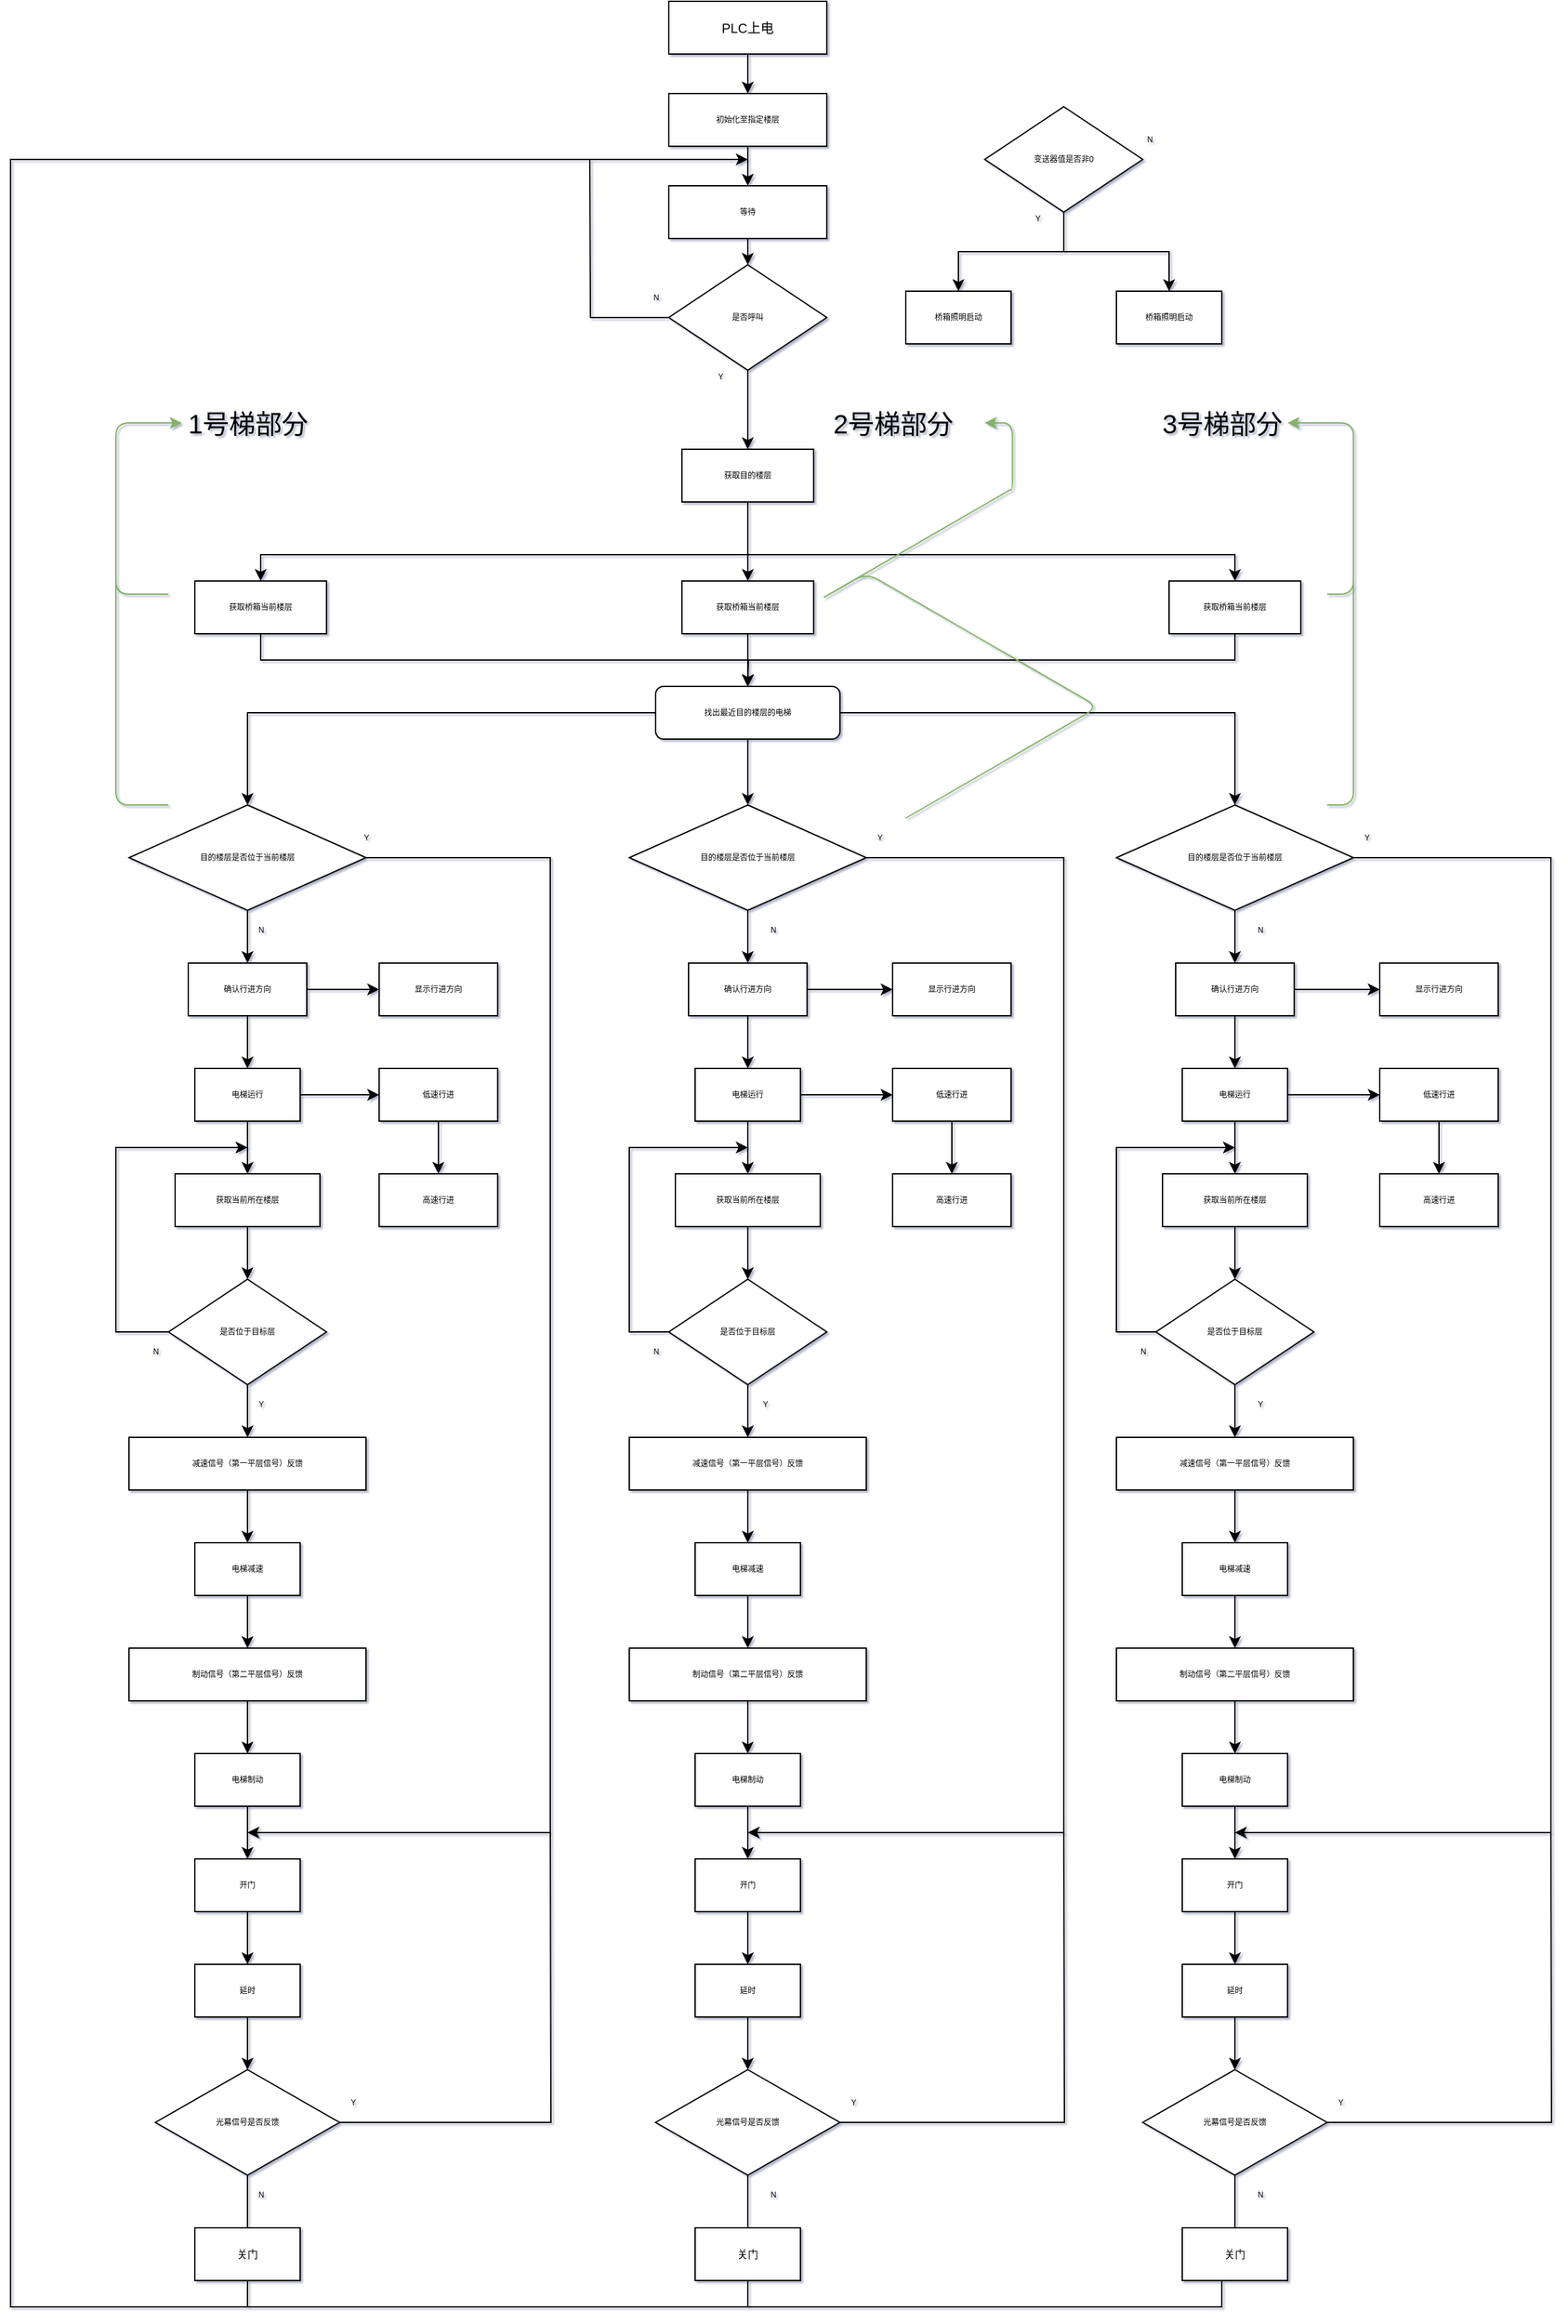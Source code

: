 <mxfile version="14.8.1" type="github">
  <diagram id="xuy3t1yrsUnTMNWXvo1F" name="Page-1">
    <mxGraphModel dx="2310" dy="881" grid="1" gridSize="10" guides="1" tooltips="1" connect="1" arrows="1" fold="1" page="1" pageScale="1" pageWidth="827" pageHeight="1169" math="0" shadow="1">
      <root>
        <mxCell id="0" />
        <mxCell id="1" parent="0" />
        <mxCell id="n46OkMf2juIqLzWFey6i-275" style="edgeStyle=orthogonalEdgeStyle;rounded=0;orthogonalLoop=1;jettySize=auto;html=1;exitX=0.5;exitY=1;exitDx=0;exitDy=0;entryX=0.5;entryY=0;entryDx=0;entryDy=0;fontSize=6;startArrow=none;startFill=0;endArrow=classic;endFill=1;" parent="1" source="n46OkMf2juIqLzWFey6i-2" target="n46OkMf2juIqLzWFey6i-3" edge="1">
          <mxGeometry relative="1" as="geometry" />
        </mxCell>
        <mxCell id="n46OkMf2juIqLzWFey6i-2" value="&lt;font style=&quot;line-height: 120% ; font-size: 10px&quot;&gt;PLC上电&lt;/font&gt;" style="rounded=0;whiteSpace=wrap;html=1;spacingLeft=0;fontSize=8;" parent="1" vertex="1">
          <mxGeometry x="339.99" width="120" height="40" as="geometry" />
        </mxCell>
        <mxCell id="n46OkMf2juIqLzWFey6i-276" style="edgeStyle=orthogonalEdgeStyle;rounded=0;orthogonalLoop=1;jettySize=auto;html=1;exitX=0.5;exitY=1;exitDx=0;exitDy=0;fontSize=6;startArrow=none;startFill=0;endArrow=classic;endFill=1;" parent="1" source="n46OkMf2juIqLzWFey6i-3" edge="1">
          <mxGeometry relative="1" as="geometry">
            <mxPoint x="400" y="140" as="targetPoint" />
          </mxGeometry>
        </mxCell>
        <mxCell id="n46OkMf2juIqLzWFey6i-3" value="初始化至指定楼层" style="rounded=0;whiteSpace=wrap;html=1;spacingLeft=0;fontSize=6;" parent="1" vertex="1">
          <mxGeometry x="339.99" y="70" width="120" height="40" as="geometry" />
        </mxCell>
        <mxCell id="n46OkMf2juIqLzWFey6i-278" style="edgeStyle=orthogonalEdgeStyle;rounded=0;orthogonalLoop=1;jettySize=auto;html=1;exitX=0.5;exitY=1;exitDx=0;exitDy=0;entryX=0.5;entryY=0;entryDx=0;entryDy=0;fontSize=6;startArrow=none;startFill=0;endArrow=classic;endFill=1;" parent="1" source="n46OkMf2juIqLzWFey6i-5" target="n46OkMf2juIqLzWFey6i-7" edge="1">
          <mxGeometry relative="1" as="geometry" />
        </mxCell>
        <mxCell id="n46OkMf2juIqLzWFey6i-5" value="等待" style="rounded=0;whiteSpace=wrap;html=1;spacingLeft=0;fontSize=6;" parent="1" vertex="1">
          <mxGeometry x="339.99" y="140" width="120" height="40" as="geometry" />
        </mxCell>
        <mxCell id="n46OkMf2juIqLzWFey6i-272" value="" style="edgeStyle=orthogonalEdgeStyle;rounded=0;orthogonalLoop=1;jettySize=auto;html=1;fontSize=6;startArrow=none;startFill=0;endArrow=classic;endFill=1;" parent="1" source="n46OkMf2juIqLzWFey6i-7" target="n46OkMf2juIqLzWFey6i-25" edge="1">
          <mxGeometry relative="1" as="geometry" />
        </mxCell>
        <mxCell id="n46OkMf2juIqLzWFey6i-274" style="edgeStyle=orthogonalEdgeStyle;rounded=0;orthogonalLoop=1;jettySize=auto;html=1;exitX=0;exitY=0.5;exitDx=0;exitDy=0;fontSize=6;startArrow=none;startFill=0;endArrow=none;endFill=0;" parent="1" source="n46OkMf2juIqLzWFey6i-7" edge="1">
          <mxGeometry relative="1" as="geometry">
            <mxPoint x="280.0" y="120" as="targetPoint" />
          </mxGeometry>
        </mxCell>
        <mxCell id="n46OkMf2juIqLzWFey6i-7" value="是否呼叫" style="rhombus;whiteSpace=wrap;html=1;spacingLeft=0;fontSize=6;" parent="1" vertex="1">
          <mxGeometry x="339.99" y="200" width="120" height="80" as="geometry" />
        </mxCell>
        <mxCell id="n46OkMf2juIqLzWFey6i-238" style="edgeStyle=orthogonalEdgeStyle;rounded=0;orthogonalLoop=1;jettySize=auto;html=1;exitX=0.5;exitY=1;exitDx=0;exitDy=0;fontSize=6;startArrow=none;startFill=0;endArrow=classic;endFill=1;" parent="1" source="n46OkMf2juIqLzWFey6i-11" edge="1">
          <mxGeometry relative="1" as="geometry">
            <mxPoint x="400.0" y="520" as="targetPoint" />
          </mxGeometry>
        </mxCell>
        <mxCell id="n46OkMf2juIqLzWFey6i-11" value="获取桥箱当前楼层" style="rounded=0;whiteSpace=wrap;html=1;spacingLeft=0;fontSize=6;" parent="1" vertex="1">
          <mxGeometry x="-20" y="440" width="100" height="40" as="geometry" />
        </mxCell>
        <mxCell id="n46OkMf2juIqLzWFey6i-229" value="" style="edgeStyle=orthogonalEdgeStyle;rounded=0;orthogonalLoop=1;jettySize=auto;html=1;fontSize=6;startArrow=none;startFill=0;endArrow=classic;endFill=1;" parent="1" source="n46OkMf2juIqLzWFey6i-12" target="n46OkMf2juIqLzWFey6i-35" edge="1">
          <mxGeometry relative="1" as="geometry" />
        </mxCell>
        <mxCell id="n46OkMf2juIqLzWFey6i-12" value="获取桥箱当前楼层" style="rounded=0;whiteSpace=wrap;html=1;spacingLeft=0;fontSize=6;" parent="1" vertex="1">
          <mxGeometry x="350" y="440" width="100" height="40" as="geometry" />
        </mxCell>
        <mxCell id="n46OkMf2juIqLzWFey6i-237" style="edgeStyle=orthogonalEdgeStyle;rounded=0;orthogonalLoop=1;jettySize=auto;html=1;exitX=0.5;exitY=1;exitDx=0;exitDy=0;entryX=0.5;entryY=0;entryDx=0;entryDy=0;fontSize=6;startArrow=none;startFill=0;endArrow=classic;endFill=1;" parent="1" source="n46OkMf2juIqLzWFey6i-13" target="n46OkMf2juIqLzWFey6i-35" edge="1">
          <mxGeometry relative="1" as="geometry" />
        </mxCell>
        <mxCell id="n46OkMf2juIqLzWFey6i-13" value="获取桥箱当前楼层" style="rounded=0;whiteSpace=wrap;html=1;spacingLeft=0;fontSize=6;" parent="1" vertex="1">
          <mxGeometry x="720" y="440" width="100" height="40" as="geometry" />
        </mxCell>
        <mxCell id="n46OkMf2juIqLzWFey6i-233" value="" style="edgeStyle=orthogonalEdgeStyle;rounded=0;orthogonalLoop=1;jettySize=auto;html=1;fontSize=6;startArrow=none;startFill=0;endArrow=classic;endFill=1;" parent="1" source="n46OkMf2juIqLzWFey6i-25" target="n46OkMf2juIqLzWFey6i-12" edge="1">
          <mxGeometry relative="1" as="geometry" />
        </mxCell>
        <mxCell id="n46OkMf2juIqLzWFey6i-234" style="edgeStyle=orthogonalEdgeStyle;rounded=0;orthogonalLoop=1;jettySize=auto;html=1;exitX=0.5;exitY=1;exitDx=0;exitDy=0;entryX=0.5;entryY=0;entryDx=0;entryDy=0;fontSize=6;startArrow=none;startFill=0;endArrow=classic;endFill=1;" parent="1" source="n46OkMf2juIqLzWFey6i-25" target="n46OkMf2juIqLzWFey6i-11" edge="1">
          <mxGeometry relative="1" as="geometry">
            <Array as="points">
              <mxPoint x="400" y="420" />
              <mxPoint x="30" y="420" />
            </Array>
          </mxGeometry>
        </mxCell>
        <mxCell id="n46OkMf2juIqLzWFey6i-235" style="edgeStyle=orthogonalEdgeStyle;rounded=0;orthogonalLoop=1;jettySize=auto;html=1;exitX=0.5;exitY=1;exitDx=0;exitDy=0;entryX=0.5;entryY=0;entryDx=0;entryDy=0;fontSize=6;startArrow=none;startFill=0;endArrow=classic;endFill=1;" parent="1" source="n46OkMf2juIqLzWFey6i-25" target="n46OkMf2juIqLzWFey6i-13" edge="1">
          <mxGeometry relative="1" as="geometry">
            <Array as="points">
              <mxPoint x="400" y="420" />
              <mxPoint x="770" y="420" />
            </Array>
          </mxGeometry>
        </mxCell>
        <mxCell id="n46OkMf2juIqLzWFey6i-25" value="获取目的楼层" style="rounded=0;whiteSpace=wrap;html=1;spacingLeft=0;fontSize=6;" parent="1" vertex="1">
          <mxGeometry x="350" y="340" width="100" height="40" as="geometry" />
        </mxCell>
        <mxCell id="n46OkMf2juIqLzWFey6i-236" value="" style="edgeStyle=orthogonalEdgeStyle;rounded=0;orthogonalLoop=1;jettySize=auto;html=1;fontSize=6;startArrow=none;startFill=0;endArrow=classic;endFill=1;" parent="1" source="n46OkMf2juIqLzWFey6i-35" target="n46OkMf2juIqLzWFey6i-40" edge="1">
          <mxGeometry relative="1" as="geometry" />
        </mxCell>
        <mxCell id="n46OkMf2juIqLzWFey6i-239" style="edgeStyle=orthogonalEdgeStyle;rounded=0;orthogonalLoop=1;jettySize=auto;html=1;exitX=0;exitY=0.5;exitDx=0;exitDy=0;entryX=0.5;entryY=0;entryDx=0;entryDy=0;fontSize=6;startArrow=none;startFill=0;endArrow=classic;endFill=1;" parent="1" source="n46OkMf2juIqLzWFey6i-35" target="n46OkMf2juIqLzWFey6i-42" edge="1">
          <mxGeometry relative="1" as="geometry" />
        </mxCell>
        <mxCell id="n46OkMf2juIqLzWFey6i-240" style="edgeStyle=orthogonalEdgeStyle;rounded=0;orthogonalLoop=1;jettySize=auto;html=1;exitX=1;exitY=0.5;exitDx=0;exitDy=0;entryX=0.5;entryY=0;entryDx=0;entryDy=0;fontSize=6;startArrow=none;startFill=0;endArrow=classic;endFill=1;" parent="1" source="n46OkMf2juIqLzWFey6i-35" target="n46OkMf2juIqLzWFey6i-43" edge="1">
          <mxGeometry relative="1" as="geometry" />
        </mxCell>
        <mxCell id="n46OkMf2juIqLzWFey6i-35" value="找出最近目的楼层的电梯" style="rounded=1;whiteSpace=wrap;html=1;spacingLeft=0;fontSize=6;" parent="1" vertex="1">
          <mxGeometry x="330" y="520" width="140" height="40" as="geometry" />
        </mxCell>
        <mxCell id="n46OkMf2juIqLzWFey6i-225" value="" style="edgeStyle=orthogonalEdgeStyle;rounded=0;orthogonalLoop=1;jettySize=auto;html=1;fontSize=6;startArrow=none;startFill=0;endArrow=classic;endFill=1;" parent="1" source="n46OkMf2juIqLzWFey6i-40" target="n46OkMf2juIqLzWFey6i-48" edge="1">
          <mxGeometry relative="1" as="geometry" />
        </mxCell>
        <mxCell id="n46OkMf2juIqLzWFey6i-261" style="edgeStyle=orthogonalEdgeStyle;rounded=0;orthogonalLoop=1;jettySize=auto;html=1;exitX=1;exitY=0.5;exitDx=0;exitDy=0;fontSize=6;startArrow=none;startFill=0;endArrow=classic;endFill=1;" parent="1" source="n46OkMf2juIqLzWFey6i-40" edge="1">
          <mxGeometry relative="1" as="geometry">
            <mxPoint x="400" y="1390" as="targetPoint" />
            <Array as="points">
              <mxPoint x="640" y="650" />
              <mxPoint x="640" y="1390" />
            </Array>
          </mxGeometry>
        </mxCell>
        <mxCell id="n46OkMf2juIqLzWFey6i-40" value="目的楼层是否位于当前楼层" style="rhombus;whiteSpace=wrap;html=1;spacingLeft=0;fontSize=6;" parent="1" vertex="1">
          <mxGeometry x="309.99" y="610" width="180" height="80" as="geometry" />
        </mxCell>
        <mxCell id="n46OkMf2juIqLzWFey6i-226" value="" style="edgeStyle=orthogonalEdgeStyle;rounded=0;orthogonalLoop=1;jettySize=auto;html=1;fontSize=6;startArrow=none;startFill=0;endArrow=classic;endFill=1;" parent="1" source="n46OkMf2juIqLzWFey6i-42" target="n46OkMf2juIqLzWFey6i-46" edge="1">
          <mxGeometry relative="1" as="geometry" />
        </mxCell>
        <mxCell id="n46OkMf2juIqLzWFey6i-262" style="edgeStyle=orthogonalEdgeStyle;rounded=0;orthogonalLoop=1;jettySize=auto;html=1;exitX=1;exitY=0.5;exitDx=0;exitDy=0;fontSize=6;startArrow=none;startFill=0;endArrow=classic;endFill=1;" parent="1" source="n46OkMf2juIqLzWFey6i-42" edge="1">
          <mxGeometry relative="1" as="geometry">
            <mxPoint x="20" y="1390" as="targetPoint" />
            <Array as="points">
              <mxPoint x="250" y="650" />
              <mxPoint x="250" y="1390" />
            </Array>
          </mxGeometry>
        </mxCell>
        <mxCell id="n46OkMf2juIqLzWFey6i-42" value="目的楼层是否位于当前楼层" style="rhombus;whiteSpace=wrap;html=1;spacingLeft=0;fontSize=6;" parent="1" vertex="1">
          <mxGeometry x="-70" y="610" width="180" height="80" as="geometry" />
        </mxCell>
        <mxCell id="n46OkMf2juIqLzWFey6i-227" value="" style="edgeStyle=orthogonalEdgeStyle;rounded=0;orthogonalLoop=1;jettySize=auto;html=1;fontSize=6;startArrow=none;startFill=0;endArrow=classic;endFill=1;" parent="1" source="n46OkMf2juIqLzWFey6i-43" target="n46OkMf2juIqLzWFey6i-49" edge="1">
          <mxGeometry relative="1" as="geometry" />
        </mxCell>
        <mxCell id="n46OkMf2juIqLzWFey6i-263" style="edgeStyle=orthogonalEdgeStyle;rounded=0;orthogonalLoop=1;jettySize=auto;html=1;exitX=1;exitY=0.5;exitDx=0;exitDy=0;fontSize=6;startArrow=none;startFill=0;endArrow=classic;endFill=1;" parent="1" source="n46OkMf2juIqLzWFey6i-43" edge="1">
          <mxGeometry relative="1" as="geometry">
            <mxPoint x="770" y="1390" as="targetPoint" />
            <Array as="points">
              <mxPoint x="1010" y="650" />
              <mxPoint x="1010" y="1390" />
            </Array>
          </mxGeometry>
        </mxCell>
        <mxCell id="n46OkMf2juIqLzWFey6i-43" value="目的楼层是否位于当前楼层" style="rhombus;whiteSpace=wrap;html=1;spacingLeft=0;fontSize=6;" parent="1" vertex="1">
          <mxGeometry x="680" y="610" width="180" height="80" as="geometry" />
        </mxCell>
        <mxCell id="n46OkMf2juIqLzWFey6i-222" value="" style="edgeStyle=orthogonalEdgeStyle;rounded=0;orthogonalLoop=1;jettySize=auto;html=1;fontSize=6;startArrow=none;startFill=0;endArrow=classic;endFill=1;" parent="1" source="n46OkMf2juIqLzWFey6i-46" target="n46OkMf2juIqLzWFey6i-54" edge="1">
          <mxGeometry relative="1" as="geometry" />
        </mxCell>
        <mxCell id="n46OkMf2juIqLzWFey6i-244" value="" style="edgeStyle=orthogonalEdgeStyle;rounded=0;orthogonalLoop=1;jettySize=auto;html=1;fontSize=6;startArrow=none;startFill=0;endArrow=classic;endFill=1;" parent="1" source="n46OkMf2juIqLzWFey6i-46" target="n46OkMf2juIqLzWFey6i-241" edge="1">
          <mxGeometry relative="1" as="geometry" />
        </mxCell>
        <mxCell id="n46OkMf2juIqLzWFey6i-46" value="确认行进方向" style="rounded=0;whiteSpace=wrap;html=1;spacingLeft=0;fontSize=6;" parent="1" vertex="1">
          <mxGeometry x="-25" y="730" width="90" height="40" as="geometry" />
        </mxCell>
        <mxCell id="n46OkMf2juIqLzWFey6i-221" value="" style="edgeStyle=orthogonalEdgeStyle;rounded=0;orthogonalLoop=1;jettySize=auto;html=1;fontSize=6;startArrow=none;startFill=0;endArrow=classic;endFill=1;" parent="1" source="n46OkMf2juIqLzWFey6i-48" target="n46OkMf2juIqLzWFey6i-56" edge="1">
          <mxGeometry relative="1" as="geometry" />
        </mxCell>
        <mxCell id="n46OkMf2juIqLzWFey6i-245" value="" style="edgeStyle=orthogonalEdgeStyle;rounded=0;orthogonalLoop=1;jettySize=auto;html=1;fontSize=6;startArrow=none;startFill=0;endArrow=classic;endFill=1;" parent="1" source="n46OkMf2juIqLzWFey6i-48" target="n46OkMf2juIqLzWFey6i-242" edge="1">
          <mxGeometry relative="1" as="geometry" />
        </mxCell>
        <mxCell id="n46OkMf2juIqLzWFey6i-48" value="确认行进方向" style="rounded=0;whiteSpace=wrap;html=1;spacingLeft=0;fontSize=6;" parent="1" vertex="1">
          <mxGeometry x="355" y="730" width="90" height="40" as="geometry" />
        </mxCell>
        <mxCell id="n46OkMf2juIqLzWFey6i-167" value="" style="edgeStyle=orthogonalEdgeStyle;rounded=0;orthogonalLoop=1;jettySize=auto;html=1;fontSize=8;startArrow=none;startFill=0;endArrow=classic;endFill=1;" parent="1" source="n46OkMf2juIqLzWFey6i-49" target="n46OkMf2juIqLzWFey6i-57" edge="1">
          <mxGeometry relative="1" as="geometry" />
        </mxCell>
        <mxCell id="n46OkMf2juIqLzWFey6i-246" value="" style="edgeStyle=orthogonalEdgeStyle;rounded=0;orthogonalLoop=1;jettySize=auto;html=1;fontSize=6;startArrow=none;startFill=0;endArrow=classic;endFill=1;" parent="1" source="n46OkMf2juIqLzWFey6i-49" target="n46OkMf2juIqLzWFey6i-243" edge="1">
          <mxGeometry relative="1" as="geometry" />
        </mxCell>
        <mxCell id="n46OkMf2juIqLzWFey6i-49" value="确认行进方向" style="rounded=0;whiteSpace=wrap;html=1;spacingLeft=0;fontSize=6;" parent="1" vertex="1">
          <mxGeometry x="725" y="730" width="90" height="40" as="geometry" />
        </mxCell>
        <mxCell id="n46OkMf2juIqLzWFey6i-223" value="" style="edgeStyle=orthogonalEdgeStyle;rounded=0;orthogonalLoop=1;jettySize=auto;html=1;fontSize=6;startArrow=none;startFill=0;endArrow=classic;endFill=1;" parent="1" source="n46OkMf2juIqLzWFey6i-54" target="n46OkMf2juIqLzWFey6i-58" edge="1">
          <mxGeometry relative="1" as="geometry" />
        </mxCell>
        <mxCell id="n46OkMf2juIqLzWFey6i-248" value="" style="edgeStyle=orthogonalEdgeStyle;rounded=0;orthogonalLoop=1;jettySize=auto;html=1;fontSize=6;startArrow=none;startFill=0;endArrow=classic;endFill=1;" parent="1" source="n46OkMf2juIqLzWFey6i-54" target="n46OkMf2juIqLzWFey6i-247" edge="1">
          <mxGeometry relative="1" as="geometry" />
        </mxCell>
        <mxCell id="n46OkMf2juIqLzWFey6i-54" value="电梯运行" style="rounded=0;whiteSpace=wrap;html=1;spacingLeft=0;fontSize=6;" parent="1" vertex="1">
          <mxGeometry x="-20" y="810" width="80" height="40" as="geometry" />
        </mxCell>
        <mxCell id="n46OkMf2juIqLzWFey6i-220" value="" style="edgeStyle=orthogonalEdgeStyle;rounded=0;orthogonalLoop=1;jettySize=auto;html=1;fontSize=6;startArrow=none;startFill=0;endArrow=classic;endFill=1;" parent="1" source="n46OkMf2juIqLzWFey6i-56" target="n46OkMf2juIqLzWFey6i-124" edge="1">
          <mxGeometry relative="1" as="geometry" />
        </mxCell>
        <mxCell id="n46OkMf2juIqLzWFey6i-257" value="" style="edgeStyle=orthogonalEdgeStyle;rounded=0;orthogonalLoop=1;jettySize=auto;html=1;fontSize=6;startArrow=none;startFill=0;endArrow=classic;endFill=1;" parent="1" source="n46OkMf2juIqLzWFey6i-56" target="n46OkMf2juIqLzWFey6i-252" edge="1">
          <mxGeometry relative="1" as="geometry" />
        </mxCell>
        <mxCell id="n46OkMf2juIqLzWFey6i-56" value="电梯运行" style="rounded=0;whiteSpace=wrap;html=1;spacingLeft=0;fontSize=6;" parent="1" vertex="1">
          <mxGeometry x="359.99" y="810" width="80" height="40" as="geometry" />
        </mxCell>
        <mxCell id="n46OkMf2juIqLzWFey6i-189" value="" style="edgeStyle=orthogonalEdgeStyle;rounded=0;orthogonalLoop=1;jettySize=auto;html=1;fontSize=8;startArrow=none;startFill=0;endArrow=classic;endFill=1;" parent="1" source="n46OkMf2juIqLzWFey6i-57" target="n46OkMf2juIqLzWFey6i-169" edge="1">
          <mxGeometry relative="1" as="geometry" />
        </mxCell>
        <mxCell id="n46OkMf2juIqLzWFey6i-258" value="" style="edgeStyle=orthogonalEdgeStyle;rounded=0;orthogonalLoop=1;jettySize=auto;html=1;fontSize=6;startArrow=none;startFill=0;endArrow=classic;endFill=1;" parent="1" source="n46OkMf2juIqLzWFey6i-57" target="n46OkMf2juIqLzWFey6i-255" edge="1">
          <mxGeometry relative="1" as="geometry" />
        </mxCell>
        <mxCell id="n46OkMf2juIqLzWFey6i-57" value="电梯运行" style="rounded=0;whiteSpace=wrap;html=1;spacingLeft=0;fontSize=6;" parent="1" vertex="1">
          <mxGeometry x="730" y="810" width="80" height="40" as="geometry" />
        </mxCell>
        <mxCell id="n46OkMf2juIqLzWFey6i-224" value="" style="edgeStyle=orthogonalEdgeStyle;rounded=0;orthogonalLoop=1;jettySize=auto;html=1;fontSize=6;startArrow=none;startFill=0;endArrow=classic;endFill=1;" parent="1" source="n46OkMf2juIqLzWFey6i-58" target="n46OkMf2juIqLzWFey6i-60" edge="1">
          <mxGeometry relative="1" as="geometry" />
        </mxCell>
        <mxCell id="n46OkMf2juIqLzWFey6i-58" value="获取当前所在楼层" style="rounded=0;whiteSpace=wrap;html=1;spacingLeft=0;fontSize=6;" parent="1" vertex="1">
          <mxGeometry x="-35" y="890" width="110" height="40" as="geometry" />
        </mxCell>
        <mxCell id="n46OkMf2juIqLzWFey6i-64" value="" style="edgeStyle=orthogonalEdgeStyle;rounded=0;orthogonalLoop=1;jettySize=auto;html=1;startArrow=none;startFill=0;endArrow=classic;endFill=1;spacingLeft=0;fontSize=6;" parent="1" source="n46OkMf2juIqLzWFey6i-60" target="n46OkMf2juIqLzWFey6i-63" edge="1">
          <mxGeometry relative="1" as="geometry" />
        </mxCell>
        <mxCell id="n46OkMf2juIqLzWFey6i-279" style="edgeStyle=orthogonalEdgeStyle;rounded=0;orthogonalLoop=1;jettySize=auto;html=1;exitX=0;exitY=0.5;exitDx=0;exitDy=0;fontSize=6;startArrow=none;startFill=0;endArrow=classic;endFill=1;" parent="1" source="n46OkMf2juIqLzWFey6i-60" edge="1">
          <mxGeometry relative="1" as="geometry">
            <mxPoint x="20" y="870" as="targetPoint" />
            <Array as="points">
              <mxPoint x="-80" y="1010" />
              <mxPoint x="-80" y="870" />
            </Array>
          </mxGeometry>
        </mxCell>
        <mxCell id="n46OkMf2juIqLzWFey6i-60" value="是否位于目标层" style="rhombus;whiteSpace=wrap;html=1;spacingLeft=0;fontSize=6;" parent="1" vertex="1">
          <mxGeometry x="-40" y="970" width="120" height="80" as="geometry" />
        </mxCell>
        <mxCell id="n46OkMf2juIqLzWFey6i-66" value="" style="edgeStyle=orthogonalEdgeStyle;rounded=0;orthogonalLoop=1;jettySize=auto;html=1;startArrow=none;startFill=0;endArrow=classic;endFill=1;spacingLeft=0;fontSize=6;" parent="1" source="n46OkMf2juIqLzWFey6i-63" target="n46OkMf2juIqLzWFey6i-65" edge="1">
          <mxGeometry relative="1" as="geometry" />
        </mxCell>
        <mxCell id="n46OkMf2juIqLzWFey6i-63" value="减速信号（第一平层信号）反馈" style="rounded=0;whiteSpace=wrap;html=1;spacingLeft=0;fontSize=6;" parent="1" vertex="1">
          <mxGeometry x="-70" y="1090" width="180" height="40" as="geometry" />
        </mxCell>
        <mxCell id="n46OkMf2juIqLzWFey6i-68" value="" style="edgeStyle=orthogonalEdgeStyle;rounded=0;orthogonalLoop=1;jettySize=auto;html=1;fontSize=8;startArrow=none;startFill=0;endArrow=classic;endFill=1;" parent="1" source="n46OkMf2juIqLzWFey6i-65" target="n46OkMf2juIqLzWFey6i-67" edge="1">
          <mxGeometry relative="1" as="geometry" />
        </mxCell>
        <mxCell id="n46OkMf2juIqLzWFey6i-65" value="电梯减速" style="rounded=0;whiteSpace=wrap;html=1;spacingLeft=0;fontSize=6;" parent="1" vertex="1">
          <mxGeometry x="-20" y="1170" width="80" height="40" as="geometry" />
        </mxCell>
        <mxCell id="n46OkMf2juIqLzWFey6i-70" value="" style="edgeStyle=orthogonalEdgeStyle;rounded=0;orthogonalLoop=1;jettySize=auto;html=1;fontSize=8;startArrow=none;startFill=0;endArrow=classic;endFill=1;" parent="1" source="n46OkMf2juIqLzWFey6i-67" target="n46OkMf2juIqLzWFey6i-69" edge="1">
          <mxGeometry relative="1" as="geometry" />
        </mxCell>
        <mxCell id="n46OkMf2juIqLzWFey6i-67" value="制动信号（第二平层信号）反馈" style="rounded=0;whiteSpace=wrap;html=1;spacingLeft=0;fontSize=6;" parent="1" vertex="1">
          <mxGeometry x="-70" y="1250" width="180" height="40" as="geometry" />
        </mxCell>
        <mxCell id="n46OkMf2juIqLzWFey6i-72" value="" style="edgeStyle=orthogonalEdgeStyle;rounded=0;orthogonalLoop=1;jettySize=auto;html=1;fontSize=8;startArrow=none;startFill=0;endArrow=classic;endFill=1;" parent="1" source="n46OkMf2juIqLzWFey6i-69" target="n46OkMf2juIqLzWFey6i-71" edge="1">
          <mxGeometry relative="1" as="geometry" />
        </mxCell>
        <mxCell id="n46OkMf2juIqLzWFey6i-69" value="电梯制动" style="rounded=0;whiteSpace=wrap;html=1;spacingLeft=0;fontSize=6;" parent="1" vertex="1">
          <mxGeometry x="-20" y="1330" width="80" height="40" as="geometry" />
        </mxCell>
        <mxCell id="n46OkMf2juIqLzWFey6i-76" value="" style="edgeStyle=orthogonalEdgeStyle;rounded=0;orthogonalLoop=1;jettySize=auto;html=1;fontSize=8;startArrow=none;startFill=0;endArrow=classic;endFill=1;" parent="1" source="n46OkMf2juIqLzWFey6i-71" target="n46OkMf2juIqLzWFey6i-73" edge="1">
          <mxGeometry relative="1" as="geometry" />
        </mxCell>
        <mxCell id="n46OkMf2juIqLzWFey6i-71" value="开门" style="rounded=0;whiteSpace=wrap;html=1;spacingLeft=0;fontSize=6;" parent="1" vertex="1">
          <mxGeometry x="-20" y="1410" width="80" height="40" as="geometry" />
        </mxCell>
        <mxCell id="n46OkMf2juIqLzWFey6i-75" value="" style="edgeStyle=orthogonalEdgeStyle;rounded=0;orthogonalLoop=1;jettySize=auto;html=1;fontSize=8;startArrow=none;startFill=0;endArrow=classic;endFill=1;" parent="1" source="n46OkMf2juIqLzWFey6i-73" target="n46OkMf2juIqLzWFey6i-74" edge="1">
          <mxGeometry relative="1" as="geometry" />
        </mxCell>
        <mxCell id="n46OkMf2juIqLzWFey6i-73" value="延时" style="rounded=0;whiteSpace=wrap;html=1;spacingLeft=0;fontSize=6;" parent="1" vertex="1">
          <mxGeometry x="-20" y="1490" width="80" height="40" as="geometry" />
        </mxCell>
        <mxCell id="n46OkMf2juIqLzWFey6i-79" value="" style="edgeStyle=orthogonalEdgeStyle;rounded=0;orthogonalLoop=1;jettySize=auto;html=1;fontSize=8;startArrow=none;startFill=0;endArrow=none;endFill=0;" parent="1" source="n46OkMf2juIqLzWFey6i-74" target="n46OkMf2juIqLzWFey6i-78" edge="1">
          <mxGeometry relative="1" as="geometry" />
        </mxCell>
        <mxCell id="n46OkMf2juIqLzWFey6i-267" style="edgeStyle=orthogonalEdgeStyle;rounded=0;orthogonalLoop=1;jettySize=auto;html=1;exitX=1;exitY=0.5;exitDx=0;exitDy=0;fontSize=6;startArrow=none;startFill=0;endArrow=none;endFill=0;" parent="1" source="n46OkMf2juIqLzWFey6i-74" edge="1">
          <mxGeometry relative="1" as="geometry">
            <mxPoint x="250" y="1380" as="targetPoint" />
          </mxGeometry>
        </mxCell>
        <mxCell id="n46OkMf2juIqLzWFey6i-74" value="光幕信号是否反馈" style="rhombus;whiteSpace=wrap;html=1;spacingLeft=0;fontSize=6;" parent="1" vertex="1">
          <mxGeometry x="-50" y="1570" width="140" height="80" as="geometry" />
        </mxCell>
        <mxCell id="n46OkMf2juIqLzWFey6i-265" style="edgeStyle=orthogonalEdgeStyle;rounded=0;orthogonalLoop=1;jettySize=auto;html=1;exitX=0.5;exitY=1;exitDx=0;exitDy=0;fontSize=6;startArrow=none;startFill=0;endArrow=none;endFill=0;" parent="1" source="n46OkMf2juIqLzWFey6i-78" edge="1">
          <mxGeometry relative="1" as="geometry">
            <mxPoint x="20" y="1750" as="targetPoint" />
          </mxGeometry>
        </mxCell>
        <mxCell id="n46OkMf2juIqLzWFey6i-78" value="关门" style="rounded=0;whiteSpace=wrap;html=1;fontSize=8;" parent="1" vertex="1">
          <mxGeometry x="-20" y="1690" width="80" height="40" as="geometry" />
        </mxCell>
        <mxCell id="n46OkMf2juIqLzWFey6i-219" value="" style="edgeStyle=orthogonalEdgeStyle;rounded=0;orthogonalLoop=1;jettySize=auto;html=1;fontSize=6;startArrow=none;startFill=0;endArrow=classic;endFill=1;" parent="1" source="n46OkMf2juIqLzWFey6i-124" target="n46OkMf2juIqLzWFey6i-127" edge="1">
          <mxGeometry relative="1" as="geometry" />
        </mxCell>
        <mxCell id="n46OkMf2juIqLzWFey6i-124" value="获取当前所在楼层" style="rounded=0;whiteSpace=wrap;html=1;spacingLeft=0;fontSize=6;" parent="1" vertex="1">
          <mxGeometry x="344.99" y="890" width="110" height="40" as="geometry" />
        </mxCell>
        <mxCell id="n46OkMf2juIqLzWFey6i-126" value="" style="edgeStyle=orthogonalEdgeStyle;rounded=0;orthogonalLoop=1;jettySize=auto;html=1;startArrow=none;startFill=0;endArrow=classic;endFill=1;spacingLeft=0;fontSize=6;" parent="1" source="n46OkMf2juIqLzWFey6i-127" target="n46OkMf2juIqLzWFey6i-129" edge="1">
          <mxGeometry relative="1" as="geometry" />
        </mxCell>
        <mxCell id="n46OkMf2juIqLzWFey6i-280" style="edgeStyle=orthogonalEdgeStyle;rounded=0;orthogonalLoop=1;jettySize=auto;html=1;exitX=0;exitY=0.5;exitDx=0;exitDy=0;fontSize=6;startArrow=none;startFill=0;endArrow=classic;endFill=1;" parent="1" source="n46OkMf2juIqLzWFey6i-127" edge="1">
          <mxGeometry relative="1" as="geometry">
            <mxPoint x="400" y="870" as="targetPoint" />
            <Array as="points">
              <mxPoint x="310" y="1010" />
              <mxPoint x="310" y="870" />
            </Array>
          </mxGeometry>
        </mxCell>
        <mxCell id="n46OkMf2juIqLzWFey6i-127" value="是否位于目标层" style="rhombus;whiteSpace=wrap;html=1;spacingLeft=0;fontSize=6;" parent="1" vertex="1">
          <mxGeometry x="339.99" y="970" width="120" height="80" as="geometry" />
        </mxCell>
        <mxCell id="n46OkMf2juIqLzWFey6i-128" value="" style="edgeStyle=orthogonalEdgeStyle;rounded=0;orthogonalLoop=1;jettySize=auto;html=1;startArrow=none;startFill=0;endArrow=classic;endFill=1;spacingLeft=0;fontSize=6;" parent="1" source="n46OkMf2juIqLzWFey6i-129" target="n46OkMf2juIqLzWFey6i-131" edge="1">
          <mxGeometry relative="1" as="geometry" />
        </mxCell>
        <mxCell id="n46OkMf2juIqLzWFey6i-129" value="减速信号（第一平层信号）反馈" style="rounded=0;whiteSpace=wrap;html=1;spacingLeft=0;fontSize=6;" parent="1" vertex="1">
          <mxGeometry x="309.99" y="1090" width="180" height="40" as="geometry" />
        </mxCell>
        <mxCell id="n46OkMf2juIqLzWFey6i-130" value="" style="edgeStyle=orthogonalEdgeStyle;rounded=0;orthogonalLoop=1;jettySize=auto;html=1;fontSize=8;startArrow=none;startFill=0;endArrow=classic;endFill=1;" parent="1" source="n46OkMf2juIqLzWFey6i-131" target="n46OkMf2juIqLzWFey6i-133" edge="1">
          <mxGeometry relative="1" as="geometry" />
        </mxCell>
        <mxCell id="n46OkMf2juIqLzWFey6i-131" value="电梯减速" style="rounded=0;whiteSpace=wrap;html=1;spacingLeft=0;fontSize=6;" parent="1" vertex="1">
          <mxGeometry x="359.99" y="1170" width="80" height="40" as="geometry" />
        </mxCell>
        <mxCell id="n46OkMf2juIqLzWFey6i-132" value="" style="edgeStyle=orthogonalEdgeStyle;rounded=0;orthogonalLoop=1;jettySize=auto;html=1;fontSize=8;startArrow=none;startFill=0;endArrow=classic;endFill=1;" parent="1" source="n46OkMf2juIqLzWFey6i-133" target="n46OkMf2juIqLzWFey6i-135" edge="1">
          <mxGeometry relative="1" as="geometry" />
        </mxCell>
        <mxCell id="n46OkMf2juIqLzWFey6i-133" value="制动信号（第二平层信号）反馈" style="rounded=0;whiteSpace=wrap;html=1;spacingLeft=0;fontSize=6;" parent="1" vertex="1">
          <mxGeometry x="309.99" y="1250" width="180" height="40" as="geometry" />
        </mxCell>
        <mxCell id="n46OkMf2juIqLzWFey6i-134" value="" style="edgeStyle=orthogonalEdgeStyle;rounded=0;orthogonalLoop=1;jettySize=auto;html=1;fontSize=8;startArrow=none;startFill=0;endArrow=classic;endFill=1;" parent="1" source="n46OkMf2juIqLzWFey6i-135" target="n46OkMf2juIqLzWFey6i-137" edge="1">
          <mxGeometry relative="1" as="geometry" />
        </mxCell>
        <mxCell id="n46OkMf2juIqLzWFey6i-135" value="电梯制动" style="rounded=0;whiteSpace=wrap;html=1;spacingLeft=0;fontSize=6;" parent="1" vertex="1">
          <mxGeometry x="359.99" y="1330" width="80" height="40" as="geometry" />
        </mxCell>
        <mxCell id="n46OkMf2juIqLzWFey6i-136" value="" style="edgeStyle=orthogonalEdgeStyle;rounded=0;orthogonalLoop=1;jettySize=auto;html=1;fontSize=8;startArrow=none;startFill=0;endArrow=classic;endFill=1;" parent="1" source="n46OkMf2juIqLzWFey6i-137" target="n46OkMf2juIqLzWFey6i-139" edge="1">
          <mxGeometry relative="1" as="geometry" />
        </mxCell>
        <mxCell id="n46OkMf2juIqLzWFey6i-137" value="开门" style="rounded=0;whiteSpace=wrap;html=1;spacingLeft=0;fontSize=6;" parent="1" vertex="1">
          <mxGeometry x="359.99" y="1410" width="80" height="40" as="geometry" />
        </mxCell>
        <mxCell id="n46OkMf2juIqLzWFey6i-138" value="" style="edgeStyle=orthogonalEdgeStyle;rounded=0;orthogonalLoop=1;jettySize=auto;html=1;fontSize=8;startArrow=none;startFill=0;endArrow=classic;endFill=1;" parent="1" source="n46OkMf2juIqLzWFey6i-139" target="n46OkMf2juIqLzWFey6i-142" edge="1">
          <mxGeometry relative="1" as="geometry" />
        </mxCell>
        <mxCell id="n46OkMf2juIqLzWFey6i-139" value="延时" style="rounded=0;whiteSpace=wrap;html=1;spacingLeft=0;fontSize=6;" parent="1" vertex="1">
          <mxGeometry x="359.99" y="1490" width="80" height="40" as="geometry" />
        </mxCell>
        <mxCell id="n46OkMf2juIqLzWFey6i-141" value="" style="edgeStyle=orthogonalEdgeStyle;rounded=0;orthogonalLoop=1;jettySize=auto;html=1;fontSize=8;startArrow=none;startFill=0;endArrow=none;endFill=0;" parent="1" source="n46OkMf2juIqLzWFey6i-142" target="n46OkMf2juIqLzWFey6i-143" edge="1">
          <mxGeometry relative="1" as="geometry" />
        </mxCell>
        <mxCell id="n46OkMf2juIqLzWFey6i-268" style="edgeStyle=orthogonalEdgeStyle;rounded=0;orthogonalLoop=1;jettySize=auto;html=1;exitX=1;exitY=0.5;exitDx=0;exitDy=0;fontSize=6;startArrow=none;startFill=0;endArrow=none;endFill=0;" parent="1" source="n46OkMf2juIqLzWFey6i-142" edge="1">
          <mxGeometry relative="1" as="geometry">
            <mxPoint x="640" y="1370" as="targetPoint" />
          </mxGeometry>
        </mxCell>
        <mxCell id="n46OkMf2juIqLzWFey6i-142" value="光幕信号是否反馈" style="rhombus;whiteSpace=wrap;html=1;spacingLeft=0;fontSize=6;" parent="1" vertex="1">
          <mxGeometry x="329.99" y="1570" width="140" height="80" as="geometry" />
        </mxCell>
        <mxCell id="n46OkMf2juIqLzWFey6i-266" style="edgeStyle=orthogonalEdgeStyle;rounded=0;orthogonalLoop=1;jettySize=auto;html=1;exitX=0.5;exitY=1;exitDx=0;exitDy=0;fontSize=6;startArrow=none;startFill=0;endArrow=none;endFill=0;" parent="1" source="n46OkMf2juIqLzWFey6i-143" edge="1">
          <mxGeometry relative="1" as="geometry">
            <mxPoint x="400" y="1750" as="targetPoint" />
          </mxGeometry>
        </mxCell>
        <mxCell id="n46OkMf2juIqLzWFey6i-143" value="关门" style="rounded=0;whiteSpace=wrap;html=1;fontSize=8;" parent="1" vertex="1">
          <mxGeometry x="359.99" y="1690" width="80" height="40" as="geometry" />
        </mxCell>
        <mxCell id="n46OkMf2juIqLzWFey6i-168" value="" style="edgeStyle=orthogonalEdgeStyle;rounded=0;orthogonalLoop=1;jettySize=auto;html=1;startArrow=none;startFill=0;endArrow=classic;endFill=1;spacingLeft=0;fontSize=6;" parent="1" source="n46OkMf2juIqLzWFey6i-169" target="n46OkMf2juIqLzWFey6i-172" edge="1">
          <mxGeometry relative="1" as="geometry" />
        </mxCell>
        <mxCell id="n46OkMf2juIqLzWFey6i-169" value="获取当前所在楼层" style="rounded=0;whiteSpace=wrap;html=1;spacingLeft=0;fontSize=6;" parent="1" vertex="1">
          <mxGeometry x="715" y="890" width="110" height="40" as="geometry" />
        </mxCell>
        <mxCell id="n46OkMf2juIqLzWFey6i-171" value="" style="edgeStyle=orthogonalEdgeStyle;rounded=0;orthogonalLoop=1;jettySize=auto;html=1;startArrow=none;startFill=0;endArrow=classic;endFill=1;spacingLeft=0;fontSize=6;" parent="1" source="n46OkMf2juIqLzWFey6i-172" target="n46OkMf2juIqLzWFey6i-174" edge="1">
          <mxGeometry relative="1" as="geometry" />
        </mxCell>
        <mxCell id="n46OkMf2juIqLzWFey6i-281" style="edgeStyle=orthogonalEdgeStyle;rounded=0;orthogonalLoop=1;jettySize=auto;html=1;exitX=0;exitY=0.5;exitDx=0;exitDy=0;fontSize=6;startArrow=none;startFill=0;endArrow=classic;endFill=1;" parent="1" source="n46OkMf2juIqLzWFey6i-172" edge="1">
          <mxGeometry relative="1" as="geometry">
            <mxPoint x="770" y="870" as="targetPoint" />
            <Array as="points">
              <mxPoint x="680" y="1010" />
              <mxPoint x="680" y="870" />
            </Array>
          </mxGeometry>
        </mxCell>
        <mxCell id="n46OkMf2juIqLzWFey6i-172" value="是否位于目标层" style="rhombus;whiteSpace=wrap;html=1;spacingLeft=0;fontSize=6;" parent="1" vertex="1">
          <mxGeometry x="710" y="970" width="120" height="80" as="geometry" />
        </mxCell>
        <mxCell id="n46OkMf2juIqLzWFey6i-173" value="" style="edgeStyle=orthogonalEdgeStyle;rounded=0;orthogonalLoop=1;jettySize=auto;html=1;startArrow=none;startFill=0;endArrow=classic;endFill=1;spacingLeft=0;fontSize=6;" parent="1" source="n46OkMf2juIqLzWFey6i-174" target="n46OkMf2juIqLzWFey6i-176" edge="1">
          <mxGeometry relative="1" as="geometry" />
        </mxCell>
        <mxCell id="n46OkMf2juIqLzWFey6i-174" value="减速信号（第一平层信号）反馈" style="rounded=0;whiteSpace=wrap;html=1;spacingLeft=0;fontSize=6;" parent="1" vertex="1">
          <mxGeometry x="680" y="1090" width="180" height="40" as="geometry" />
        </mxCell>
        <mxCell id="n46OkMf2juIqLzWFey6i-175" value="" style="edgeStyle=orthogonalEdgeStyle;rounded=0;orthogonalLoop=1;jettySize=auto;html=1;fontSize=8;startArrow=none;startFill=0;endArrow=classic;endFill=1;" parent="1" source="n46OkMf2juIqLzWFey6i-176" target="n46OkMf2juIqLzWFey6i-178" edge="1">
          <mxGeometry relative="1" as="geometry" />
        </mxCell>
        <mxCell id="n46OkMf2juIqLzWFey6i-176" value="电梯减速" style="rounded=0;whiteSpace=wrap;html=1;spacingLeft=0;fontSize=6;" parent="1" vertex="1">
          <mxGeometry x="730" y="1170" width="80" height="40" as="geometry" />
        </mxCell>
        <mxCell id="n46OkMf2juIqLzWFey6i-177" value="" style="edgeStyle=orthogonalEdgeStyle;rounded=0;orthogonalLoop=1;jettySize=auto;html=1;fontSize=8;startArrow=none;startFill=0;endArrow=classic;endFill=1;" parent="1" source="n46OkMf2juIqLzWFey6i-178" target="n46OkMf2juIqLzWFey6i-180" edge="1">
          <mxGeometry relative="1" as="geometry" />
        </mxCell>
        <mxCell id="n46OkMf2juIqLzWFey6i-178" value="制动信号（第二平层信号）反馈" style="rounded=0;whiteSpace=wrap;html=1;spacingLeft=0;fontSize=6;" parent="1" vertex="1">
          <mxGeometry x="680" y="1250" width="180" height="40" as="geometry" />
        </mxCell>
        <mxCell id="n46OkMf2juIqLzWFey6i-179" value="" style="edgeStyle=orthogonalEdgeStyle;rounded=0;orthogonalLoop=1;jettySize=auto;html=1;fontSize=8;startArrow=none;startFill=0;endArrow=classic;endFill=1;" parent="1" source="n46OkMf2juIqLzWFey6i-180" target="n46OkMf2juIqLzWFey6i-182" edge="1">
          <mxGeometry relative="1" as="geometry" />
        </mxCell>
        <mxCell id="n46OkMf2juIqLzWFey6i-180" value="电梯制动" style="rounded=0;whiteSpace=wrap;html=1;spacingLeft=0;fontSize=6;" parent="1" vertex="1">
          <mxGeometry x="730" y="1330" width="80" height="40" as="geometry" />
        </mxCell>
        <mxCell id="n46OkMf2juIqLzWFey6i-181" value="" style="edgeStyle=orthogonalEdgeStyle;rounded=0;orthogonalLoop=1;jettySize=auto;html=1;fontSize=8;startArrow=none;startFill=0;endArrow=classic;endFill=1;" parent="1" source="n46OkMf2juIqLzWFey6i-182" target="n46OkMf2juIqLzWFey6i-184" edge="1">
          <mxGeometry relative="1" as="geometry" />
        </mxCell>
        <mxCell id="n46OkMf2juIqLzWFey6i-182" value="开门" style="rounded=0;whiteSpace=wrap;html=1;spacingLeft=0;fontSize=6;" parent="1" vertex="1">
          <mxGeometry x="730" y="1410" width="80" height="40" as="geometry" />
        </mxCell>
        <mxCell id="n46OkMf2juIqLzWFey6i-183" value="" style="edgeStyle=orthogonalEdgeStyle;rounded=0;orthogonalLoop=1;jettySize=auto;html=1;fontSize=8;startArrow=none;startFill=0;endArrow=classic;endFill=1;" parent="1" source="n46OkMf2juIqLzWFey6i-184" target="n46OkMf2juIqLzWFey6i-187" edge="1">
          <mxGeometry relative="1" as="geometry" />
        </mxCell>
        <mxCell id="n46OkMf2juIqLzWFey6i-184" value="延时" style="rounded=0;whiteSpace=wrap;html=1;spacingLeft=0;fontSize=6;" parent="1" vertex="1">
          <mxGeometry x="730" y="1490" width="80" height="40" as="geometry" />
        </mxCell>
        <mxCell id="n46OkMf2juIqLzWFey6i-186" value="" style="edgeStyle=orthogonalEdgeStyle;rounded=0;orthogonalLoop=1;jettySize=auto;html=1;fontSize=8;startArrow=none;startFill=0;endArrow=none;endFill=0;" parent="1" source="n46OkMf2juIqLzWFey6i-187" target="n46OkMf2juIqLzWFey6i-188" edge="1">
          <mxGeometry relative="1" as="geometry" />
        </mxCell>
        <mxCell id="n46OkMf2juIqLzWFey6i-269" style="edgeStyle=orthogonalEdgeStyle;rounded=0;orthogonalLoop=1;jettySize=auto;html=1;exitX=1;exitY=0.5;exitDx=0;exitDy=0;fontSize=6;startArrow=none;startFill=0;endArrow=none;endFill=0;" parent="1" source="n46OkMf2juIqLzWFey6i-187" edge="1">
          <mxGeometry relative="1" as="geometry">
            <mxPoint x="1010" y="1380" as="targetPoint" />
          </mxGeometry>
        </mxCell>
        <mxCell id="n46OkMf2juIqLzWFey6i-187" value="光幕信号是否反馈" style="rhombus;whiteSpace=wrap;html=1;spacingLeft=0;fontSize=6;" parent="1" vertex="1">
          <mxGeometry x="700" y="1570" width="140" height="80" as="geometry" />
        </mxCell>
        <mxCell id="n46OkMf2juIqLzWFey6i-264" style="edgeStyle=orthogonalEdgeStyle;rounded=0;orthogonalLoop=1;jettySize=auto;html=1;exitX=0.5;exitY=1;exitDx=0;exitDy=0;fontSize=6;startArrow=none;startFill=0;endArrow=classic;endFill=1;" parent="1" source="n46OkMf2juIqLzWFey6i-188" edge="1">
          <mxGeometry relative="1" as="geometry">
            <mxPoint x="400" y="120" as="targetPoint" />
            <Array as="points">
              <mxPoint x="770" y="1710" />
              <mxPoint x="760" y="1710" />
              <mxPoint x="760" y="1750" />
              <mxPoint x="-160" y="1750" />
              <mxPoint x="-160" y="120" />
            </Array>
          </mxGeometry>
        </mxCell>
        <mxCell id="n46OkMf2juIqLzWFey6i-188" value="关门" style="rounded=0;whiteSpace=wrap;html=1;fontSize=8;" parent="1" vertex="1">
          <mxGeometry x="730" y="1690" width="80" height="40" as="geometry" />
        </mxCell>
        <mxCell id="n46OkMf2juIqLzWFey6i-199" value="Y" style="text;html=1;align=center;verticalAlign=middle;resizable=0;points=[];autosize=1;strokeColor=none;fontSize=6;" parent="1" vertex="1">
          <mxGeometry x="369" y="280" width="20" height="10" as="geometry" />
        </mxCell>
        <mxCell id="n46OkMf2juIqLzWFey6i-200" value="N" style="text;html=1;align=center;verticalAlign=middle;resizable=0;points=[];autosize=1;strokeColor=none;fontSize=6;" parent="1" vertex="1">
          <mxGeometry x="319.99" y="220" width="20" height="10" as="geometry" />
        </mxCell>
        <mxCell id="n46OkMf2juIqLzWFey6i-201" value="N" style="text;html=1;align=center;verticalAlign=middle;resizable=0;points=[];autosize=1;strokeColor=none;fontSize=6;" parent="1" vertex="1">
          <mxGeometry x="20" y="700" width="20" height="10" as="geometry" />
        </mxCell>
        <mxCell id="n46OkMf2juIqLzWFey6i-202" value="Y" style="text;html=1;align=center;verticalAlign=middle;resizable=0;points=[];autosize=1;strokeColor=none;fontSize=6;" parent="1" vertex="1">
          <mxGeometry x="100" y="630" width="20" height="10" as="geometry" />
        </mxCell>
        <mxCell id="n46OkMf2juIqLzWFey6i-203" value="Y" style="text;html=1;align=center;verticalAlign=middle;resizable=0;points=[];autosize=1;strokeColor=none;fontSize=6;" parent="1" vertex="1">
          <mxGeometry x="489.99" y="630" width="20" height="10" as="geometry" />
        </mxCell>
        <mxCell id="n46OkMf2juIqLzWFey6i-204" value="Y" style="text;html=1;align=center;verticalAlign=middle;resizable=0;points=[];autosize=1;strokeColor=none;fontSize=6;" parent="1" vertex="1">
          <mxGeometry x="860" y="630" width="20" height="10" as="geometry" />
        </mxCell>
        <mxCell id="n46OkMf2juIqLzWFey6i-205" value="N" style="text;html=1;align=center;verticalAlign=middle;resizable=0;points=[];autosize=1;strokeColor=none;fontSize=6;" parent="1" vertex="1">
          <mxGeometry x="409" y="700" width="20" height="10" as="geometry" />
        </mxCell>
        <mxCell id="n46OkMf2juIqLzWFey6i-206" value="N" style="text;html=1;align=center;verticalAlign=middle;resizable=0;points=[];autosize=1;strokeColor=none;fontSize=6;" parent="1" vertex="1">
          <mxGeometry x="779" y="700" width="20" height="10" as="geometry" />
        </mxCell>
        <mxCell id="n46OkMf2juIqLzWFey6i-207" value="Y" style="text;html=1;align=center;verticalAlign=middle;resizable=0;points=[];autosize=1;strokeColor=none;fontSize=6;" parent="1" vertex="1">
          <mxGeometry x="20" y="1060" width="20" height="10" as="geometry" />
        </mxCell>
        <mxCell id="n46OkMf2juIqLzWFey6i-208" value="N" style="text;html=1;align=center;verticalAlign=middle;resizable=0;points=[];autosize=1;strokeColor=none;fontSize=6;" parent="1" vertex="1">
          <mxGeometry x="-60" y="1020" width="20" height="10" as="geometry" />
        </mxCell>
        <mxCell id="n46OkMf2juIqLzWFey6i-209" value="N" style="text;html=1;align=center;verticalAlign=middle;resizable=0;points=[];autosize=1;strokeColor=none;fontSize=6;" parent="1" vertex="1">
          <mxGeometry x="319.99" y="1020" width="20" height="10" as="geometry" />
        </mxCell>
        <mxCell id="n46OkMf2juIqLzWFey6i-210" value="N" style="text;html=1;align=center;verticalAlign=middle;resizable=0;points=[];autosize=1;strokeColor=none;fontSize=6;" parent="1" vertex="1">
          <mxGeometry x="690" y="1020" width="20" height="10" as="geometry" />
        </mxCell>
        <mxCell id="n46OkMf2juIqLzWFey6i-211" value="Y" style="text;html=1;align=center;verticalAlign=middle;resizable=0;points=[];autosize=1;strokeColor=none;fontSize=6;" parent="1" vertex="1">
          <mxGeometry x="403" y="1060" width="20" height="10" as="geometry" />
        </mxCell>
        <mxCell id="n46OkMf2juIqLzWFey6i-212" value="Y" style="text;html=1;align=center;verticalAlign=middle;resizable=0;points=[];autosize=1;strokeColor=none;fontSize=6;" parent="1" vertex="1">
          <mxGeometry x="779" y="1060" width="20" height="10" as="geometry" />
        </mxCell>
        <mxCell id="n46OkMf2juIqLzWFey6i-213" value="N" style="text;html=1;align=center;verticalAlign=middle;resizable=0;points=[];autosize=1;strokeColor=none;fontSize=6;" parent="1" vertex="1">
          <mxGeometry x="20" y="1660" width="20" height="10" as="geometry" />
        </mxCell>
        <mxCell id="n46OkMf2juIqLzWFey6i-214" value="Y" style="text;html=1;align=center;verticalAlign=middle;resizable=0;points=[];autosize=1;strokeColor=none;fontSize=6;" parent="1" vertex="1">
          <mxGeometry x="90" y="1590" width="20" height="10" as="geometry" />
        </mxCell>
        <mxCell id="n46OkMf2juIqLzWFey6i-215" value="Y" style="text;html=1;align=center;verticalAlign=middle;resizable=0;points=[];autosize=1;strokeColor=none;fontSize=6;" parent="1" vertex="1">
          <mxGeometry x="470" y="1590" width="20" height="10" as="geometry" />
        </mxCell>
        <mxCell id="n46OkMf2juIqLzWFey6i-216" value="Y" style="text;html=1;align=center;verticalAlign=middle;resizable=0;points=[];autosize=1;strokeColor=none;fontSize=6;" parent="1" vertex="1">
          <mxGeometry x="840" y="1590" width="20" height="10" as="geometry" />
        </mxCell>
        <mxCell id="n46OkMf2juIqLzWFey6i-217" value="N" style="text;html=1;align=center;verticalAlign=middle;resizable=0;points=[];autosize=1;strokeColor=none;fontSize=6;" parent="1" vertex="1">
          <mxGeometry x="409" y="1660" width="20" height="10" as="geometry" />
        </mxCell>
        <mxCell id="n46OkMf2juIqLzWFey6i-218" value="N" style="text;html=1;align=center;verticalAlign=middle;resizable=0;points=[];autosize=1;strokeColor=none;fontSize=6;" parent="1" vertex="1">
          <mxGeometry x="779" y="1660" width="20" height="10" as="geometry" />
        </mxCell>
        <mxCell id="n46OkMf2juIqLzWFey6i-241" value="显示行进方向" style="rounded=0;whiteSpace=wrap;html=1;spacingLeft=0;fontSize=6;" parent="1" vertex="1">
          <mxGeometry x="120" y="730" width="90" height="40" as="geometry" />
        </mxCell>
        <mxCell id="n46OkMf2juIqLzWFey6i-242" value="显示行进方向" style="rounded=0;whiteSpace=wrap;html=1;spacingLeft=0;fontSize=6;" parent="1" vertex="1">
          <mxGeometry x="509.99" y="730" width="90" height="40" as="geometry" />
        </mxCell>
        <mxCell id="n46OkMf2juIqLzWFey6i-243" value="显示行进方向" style="rounded=0;whiteSpace=wrap;html=1;spacingLeft=0;fontSize=6;" parent="1" vertex="1">
          <mxGeometry x="880" y="730" width="90" height="40" as="geometry" />
        </mxCell>
        <mxCell id="n46OkMf2juIqLzWFey6i-250" value="" style="edgeStyle=orthogonalEdgeStyle;rounded=0;orthogonalLoop=1;jettySize=auto;html=1;fontSize=6;startArrow=none;startFill=0;endArrow=classic;endFill=1;" parent="1" source="n46OkMf2juIqLzWFey6i-247" target="n46OkMf2juIqLzWFey6i-249" edge="1">
          <mxGeometry relative="1" as="geometry" />
        </mxCell>
        <mxCell id="n46OkMf2juIqLzWFey6i-247" value="低速行进" style="whiteSpace=wrap;html=1;rounded=0;fontSize=6;spacingLeft=0;" parent="1" vertex="1">
          <mxGeometry x="120" y="810" width="90" height="40" as="geometry" />
        </mxCell>
        <mxCell id="n46OkMf2juIqLzWFey6i-249" value="高速行进" style="whiteSpace=wrap;html=1;rounded=0;fontSize=6;spacingLeft=0;" parent="1" vertex="1">
          <mxGeometry x="120" y="890" width="90" height="40" as="geometry" />
        </mxCell>
        <mxCell id="n46OkMf2juIqLzWFey6i-251" value="" style="edgeStyle=orthogonalEdgeStyle;rounded=0;orthogonalLoop=1;jettySize=auto;html=1;fontSize=6;startArrow=none;startFill=0;endArrow=classic;endFill=1;" parent="1" source="n46OkMf2juIqLzWFey6i-252" target="n46OkMf2juIqLzWFey6i-253" edge="1">
          <mxGeometry relative="1" as="geometry" />
        </mxCell>
        <mxCell id="n46OkMf2juIqLzWFey6i-252" value="低速行进" style="whiteSpace=wrap;html=1;rounded=0;fontSize=6;spacingLeft=0;" parent="1" vertex="1">
          <mxGeometry x="509.99" y="810" width="90" height="40" as="geometry" />
        </mxCell>
        <mxCell id="n46OkMf2juIqLzWFey6i-253" value="高速行进" style="whiteSpace=wrap;html=1;rounded=0;fontSize=6;spacingLeft=0;" parent="1" vertex="1">
          <mxGeometry x="509.99" y="890" width="90" height="40" as="geometry" />
        </mxCell>
        <mxCell id="n46OkMf2juIqLzWFey6i-254" value="" style="edgeStyle=orthogonalEdgeStyle;rounded=0;orthogonalLoop=1;jettySize=auto;html=1;fontSize=6;startArrow=none;startFill=0;endArrow=classic;endFill=1;" parent="1" source="n46OkMf2juIqLzWFey6i-255" target="n46OkMf2juIqLzWFey6i-256" edge="1">
          <mxGeometry relative="1" as="geometry" />
        </mxCell>
        <mxCell id="n46OkMf2juIqLzWFey6i-255" value="低速行进" style="whiteSpace=wrap;html=1;rounded=0;fontSize=6;spacingLeft=0;" parent="1" vertex="1">
          <mxGeometry x="880" y="810" width="90" height="40" as="geometry" />
        </mxCell>
        <mxCell id="n46OkMf2juIqLzWFey6i-256" value="高速行进" style="whiteSpace=wrap;html=1;rounded=0;fontSize=6;spacingLeft=0;" parent="1" vertex="1">
          <mxGeometry x="880" y="890" width="90" height="40" as="geometry" />
        </mxCell>
        <mxCell id="n46OkMf2juIqLzWFey6i-290" style="edgeStyle=orthogonalEdgeStyle;rounded=0;orthogonalLoop=1;jettySize=auto;html=1;exitX=0.5;exitY=1;exitDx=0;exitDy=0;entryX=0.5;entryY=0;entryDx=0;entryDy=0;fontSize=6;startArrow=none;startFill=0;endArrow=classic;endFill=1;" parent="1" source="n46OkMf2juIqLzWFey6i-282" target="n46OkMf2juIqLzWFey6i-285" edge="1">
          <mxGeometry relative="1" as="geometry" />
        </mxCell>
        <mxCell id="n46OkMf2juIqLzWFey6i-291" style="edgeStyle=orthogonalEdgeStyle;rounded=0;orthogonalLoop=1;jettySize=auto;html=1;exitX=0.5;exitY=1;exitDx=0;exitDy=0;entryX=0.5;entryY=0;entryDx=0;entryDy=0;fontSize=6;startArrow=none;startFill=0;endArrow=classic;endFill=1;" parent="1" source="n46OkMf2juIqLzWFey6i-282" target="n46OkMf2juIqLzWFey6i-289" edge="1">
          <mxGeometry relative="1" as="geometry" />
        </mxCell>
        <mxCell id="n46OkMf2juIqLzWFey6i-282" value="变送器值是否非0" style="rhombus;whiteSpace=wrap;html=1;fontSize=6;" parent="1" vertex="1">
          <mxGeometry x="580" y="80" width="120.01" height="80" as="geometry" />
        </mxCell>
        <mxCell id="n46OkMf2juIqLzWFey6i-285" value="桥箱照明启动" style="rounded=0;whiteSpace=wrap;html=1;fontSize=6;" parent="1" vertex="1">
          <mxGeometry x="520" y="220" width="80" height="40" as="geometry" />
        </mxCell>
        <mxCell id="n46OkMf2juIqLzWFey6i-289" value="桥箱照明启动" style="rounded=0;whiteSpace=wrap;html=1;fontSize=6;" parent="1" vertex="1">
          <mxGeometry x="680.01" y="220" width="80" height="40" as="geometry" />
        </mxCell>
        <mxCell id="n46OkMf2juIqLzWFey6i-293" value="Y" style="text;html=1;align=center;verticalAlign=middle;resizable=0;points=[];autosize=1;strokeColor=none;fontSize=6;" parent="1" vertex="1">
          <mxGeometry x="610.01" y="160" width="20" height="10" as="geometry" />
        </mxCell>
        <mxCell id="n46OkMf2juIqLzWFey6i-294" value="N" style="text;html=1;align=center;verticalAlign=middle;resizable=0;points=[];autosize=1;strokeColor=none;fontSize=6;" parent="1" vertex="1">
          <mxGeometry x="695.01" y="100" width="20" height="10" as="geometry" />
        </mxCell>
        <mxCell id="DdQFwAcjPqzg2GZcV887-2" value="" style="edgeStyle=elbowEdgeStyle;elbow=horizontal;endArrow=classic;html=1;fillColor=#d5e8d4;strokeColor=#82b366;" edge="1" parent="1">
          <mxGeometry width="50" height="50" relative="1" as="geometry">
            <mxPoint x="-40" y="450" as="sourcePoint" />
            <mxPoint x="-30" y="320" as="targetPoint" />
            <Array as="points">
              <mxPoint x="-80" y="380" />
            </Array>
          </mxGeometry>
        </mxCell>
        <mxCell id="DdQFwAcjPqzg2GZcV887-3" value="&lt;font style=&quot;font-size: 20px&quot;&gt;1号梯部分&lt;/font&gt;" style="text;html=1;align=center;verticalAlign=middle;resizable=0;points=[];autosize=1;strokeColor=none;" vertex="1" parent="1">
          <mxGeometry x="-35" y="310" width="110" height="20" as="geometry" />
        </mxCell>
        <mxCell id="DdQFwAcjPqzg2GZcV887-4" value="" style="edgeStyle=elbowEdgeStyle;elbow=horizontal;endArrow=classic;html=1;fillColor=#d5e8d4;strokeColor=#82b366;" edge="1" parent="1">
          <mxGeometry width="50" height="50" relative="1" as="geometry">
            <mxPoint x="840" y="450" as="sourcePoint" />
            <mxPoint x="810" y="320" as="targetPoint" />
            <Array as="points">
              <mxPoint x="860" y="390" />
            </Array>
          </mxGeometry>
        </mxCell>
        <mxCell id="DdQFwAcjPqzg2GZcV887-5" value="&lt;font style=&quot;font-size: 20px&quot;&gt;3号梯部分&lt;/font&gt;" style="text;html=1;align=center;verticalAlign=middle;resizable=0;points=[];autosize=1;strokeColor=none;" vertex="1" parent="1">
          <mxGeometry x="705" y="310" width="110" height="20" as="geometry" />
        </mxCell>
        <mxCell id="DdQFwAcjPqzg2GZcV887-10" value="" style="edgeStyle=segmentEdgeStyle;endArrow=none;html=1;endFill=0;fillColor=#d5e8d4;strokeColor=#82b366;" edge="1" parent="1">
          <mxGeometry width="50" height="50" relative="1" as="geometry">
            <mxPoint x="840" y="610" as="sourcePoint" />
            <mxPoint x="860" y="430" as="targetPoint" />
          </mxGeometry>
        </mxCell>
        <mxCell id="DdQFwAcjPqzg2GZcV887-11" value="" style="edgeStyle=segmentEdgeStyle;endArrow=none;html=1;endFill=0;fillColor=#d5e8d4;strokeColor=#82b366;" edge="1" parent="1">
          <mxGeometry width="50" height="50" relative="1" as="geometry">
            <mxPoint x="-40" y="610" as="sourcePoint" />
            <mxPoint x="-80" y="430" as="targetPoint" />
            <Array as="points">
              <mxPoint x="-80" y="610" />
            </Array>
          </mxGeometry>
        </mxCell>
        <mxCell id="DdQFwAcjPqzg2GZcV887-12" value="" style="edgeStyle=isometricEdgeStyle;endArrow=none;html=1;fillColor=#d5e8d4;strokeColor=#82b366;entryX=0;entryY=0.5;entryDx=0;entryDy=0;entryPerimeter=0;" edge="1" parent="1" target="DdQFwAcjPqzg2GZcV887-16">
          <mxGeometry width="50" height="100" relative="1" as="geometry">
            <mxPoint x="520" y="620" as="sourcePoint" />
            <mxPoint x="460" y="450" as="targetPoint" />
            <Array as="points">
              <mxPoint x="570" y="480" />
              <mxPoint x="270" y="360" />
            </Array>
          </mxGeometry>
        </mxCell>
        <mxCell id="DdQFwAcjPqzg2GZcV887-16" value="" style="line;strokeWidth=1;html=1;rotation=-30;fillColor=#d5e8d4;strokeColor=#82b366;" vertex="1" parent="1">
          <mxGeometry x="446.78" y="406.67" width="163.33" height="10" as="geometry" />
        </mxCell>
        <mxCell id="DdQFwAcjPqzg2GZcV887-18" value="" style="edgeStyle=elbowEdgeStyle;elbow=horizontal;endArrow=classic;html=1;exitX=1;exitY=0.5;exitDx=0;exitDy=0;exitPerimeter=0;fillColor=#d5e8d4;strokeColor=#82b366;" edge="1" parent="1" source="DdQFwAcjPqzg2GZcV887-16">
          <mxGeometry width="50" height="50" relative="1" as="geometry">
            <mxPoint x="620" y="380" as="sourcePoint" />
            <mxPoint x="580" y="320" as="targetPoint" />
            <Array as="points">
              <mxPoint x="601" y="360" />
            </Array>
          </mxGeometry>
        </mxCell>
        <mxCell id="DdQFwAcjPqzg2GZcV887-19" value="&lt;font style=&quot;font-size: 20px&quot;&gt;2号梯部分&lt;/font&gt;" style="text;html=1;align=center;verticalAlign=middle;resizable=0;points=[];autosize=1;strokeColor=none;" vertex="1" parent="1">
          <mxGeometry x="454.99" y="310" width="110" height="20" as="geometry" />
        </mxCell>
      </root>
    </mxGraphModel>
  </diagram>
</mxfile>
